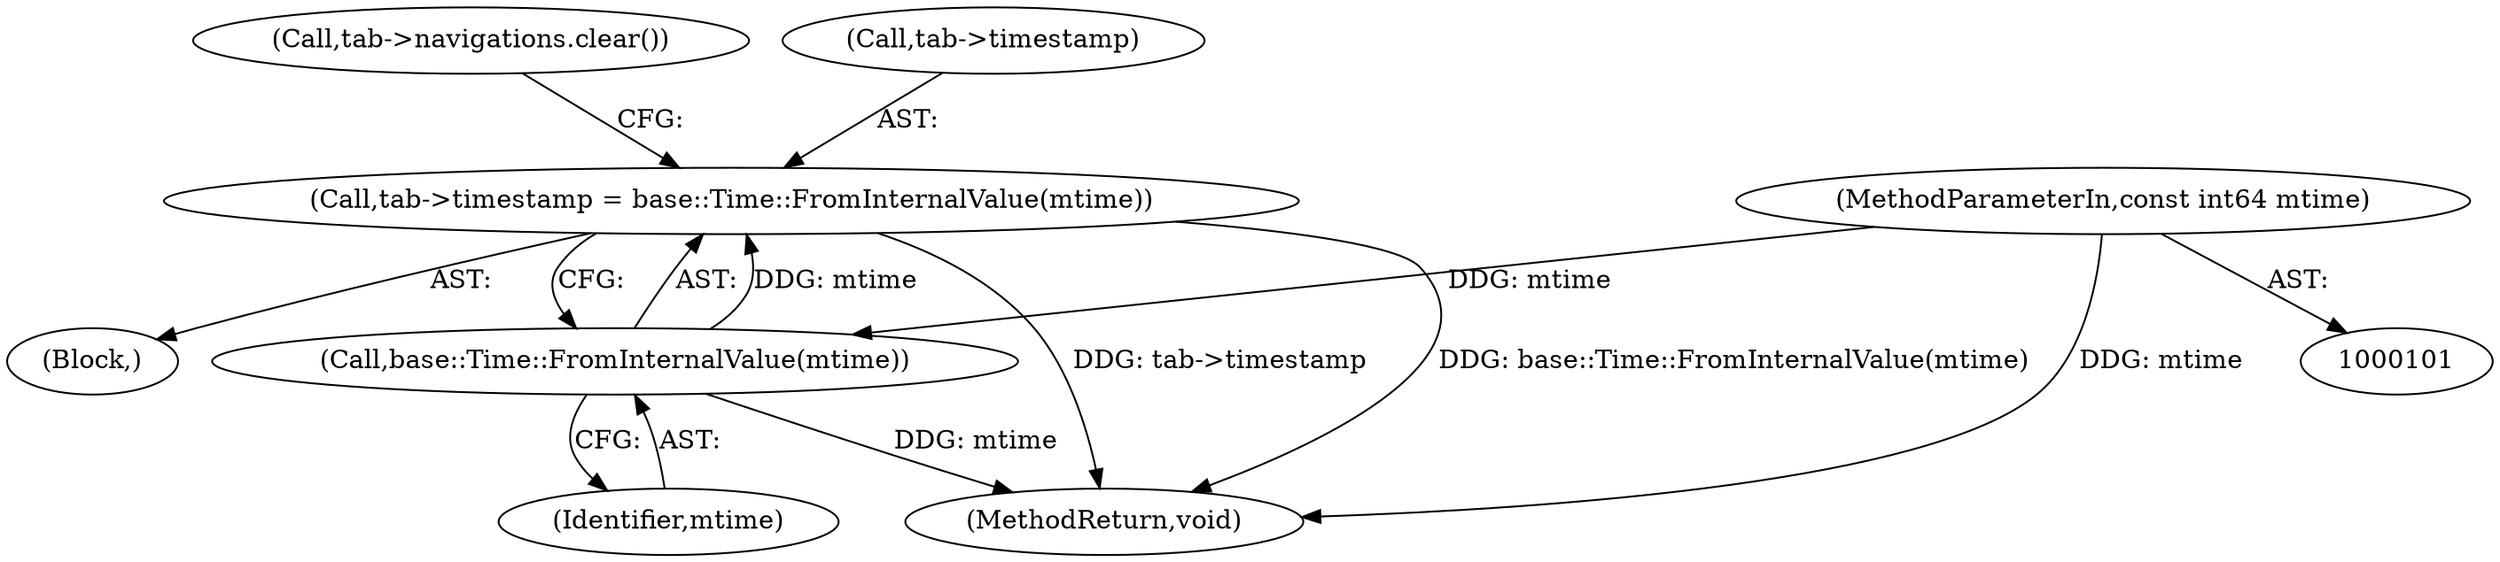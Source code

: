 digraph "0_Chrome_19190765882e272a6a2162c89acdb29110f7e3cf_9@pointer" {
"1000142" [label="(Call,tab->timestamp = base::Time::FromInternalValue(mtime))"];
"1000146" [label="(Call,base::Time::FromInternalValue(mtime))"];
"1000103" [label="(MethodParameterIn,const int64 mtime)"];
"1000147" [label="(Identifier,mtime)"];
"1000167" [label="(MethodReturn,void)"];
"1000142" [label="(Call,tab->timestamp = base::Time::FromInternalValue(mtime))"];
"1000148" [label="(Call,tab->navigations.clear())"];
"1000103" [label="(MethodParameterIn,const int64 mtime)"];
"1000143" [label="(Call,tab->timestamp)"];
"1000146" [label="(Call,base::Time::FromInternalValue(mtime))"];
"1000105" [label="(Block,)"];
"1000142" -> "1000105"  [label="AST: "];
"1000142" -> "1000146"  [label="CFG: "];
"1000143" -> "1000142"  [label="AST: "];
"1000146" -> "1000142"  [label="AST: "];
"1000148" -> "1000142"  [label="CFG: "];
"1000142" -> "1000167"  [label="DDG: tab->timestamp"];
"1000142" -> "1000167"  [label="DDG: base::Time::FromInternalValue(mtime)"];
"1000146" -> "1000142"  [label="DDG: mtime"];
"1000146" -> "1000147"  [label="CFG: "];
"1000147" -> "1000146"  [label="AST: "];
"1000146" -> "1000167"  [label="DDG: mtime"];
"1000103" -> "1000146"  [label="DDG: mtime"];
"1000103" -> "1000101"  [label="AST: "];
"1000103" -> "1000167"  [label="DDG: mtime"];
}
